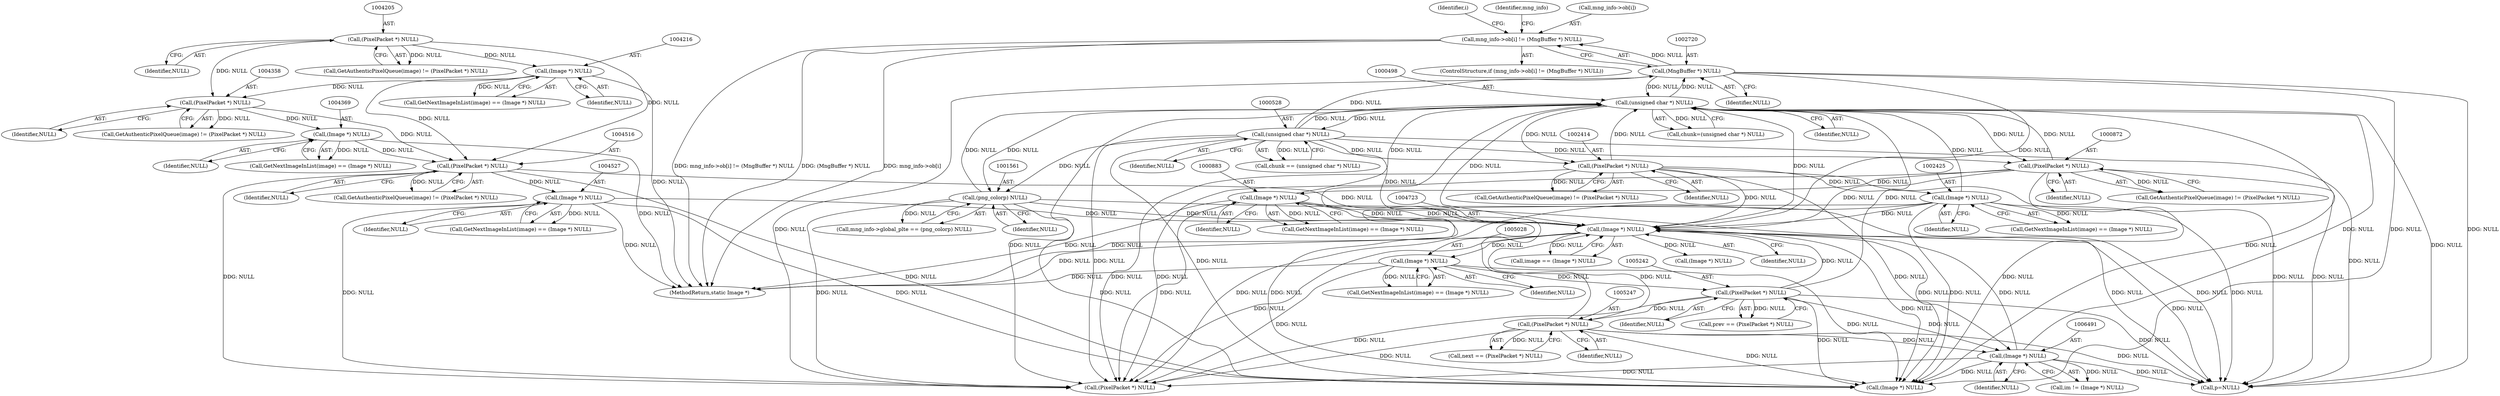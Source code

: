 digraph "0_ImageMagick_9eedb5660f1704cde8e8cd784c5c2a09dd2fd60f_0@array" {
"1002713" [label="(Call,mng_info->ob[i] != (MngBuffer *) NULL)"];
"1002719" [label="(Call,(MngBuffer *) NULL)"];
"1000497" [label="(Call,(unsigned char *) NULL)"];
"1002424" [label="(Call,(Image *) NULL)"];
"1002413" [label="(Call,(PixelPacket *) NULL)"];
"1000527" [label="(Call,(unsigned char *) NULL)"];
"1006490" [label="(Call,(Image *) NULL)"];
"1005241" [label="(Call,(PixelPacket *) NULL)"];
"1005027" [label="(Call,(Image *) NULL)"];
"1004722" [label="(Call,(Image *) NULL)"];
"1000871" [label="(Call,(PixelPacket *) NULL)"];
"1004526" [label="(Call,(Image *) NULL)"];
"1004515" [label="(Call,(PixelPacket *) NULL)"];
"1004204" [label="(Call,(PixelPacket *) NULL)"];
"1004368" [label="(Call,(Image *) NULL)"];
"1004357" [label="(Call,(PixelPacket *) NULL)"];
"1004215" [label="(Call,(Image *) NULL)"];
"1001560" [label="(Call,(png_colorp) NULL)"];
"1005246" [label="(Call,(PixelPacket *) NULL)"];
"1000882" [label="(Call,(Image *) NULL)"];
"1004359" [label="(Identifier,NULL)"];
"1004512" [label="(Call,GetAuthenticPixelQueue(image) != (PixelPacket *) NULL)"];
"1002410" [label="(Call,GetAuthenticPixelQueue(image) != (PixelPacket *) NULL)"];
"1006490" [label="(Call,(Image *) NULL)"];
"1002714" [label="(Call,mng_info->ob[i])"];
"1004206" [label="(Identifier,NULL)"];
"1004215" [label="(Call,(Image *) NULL)"];
"1002719" [label="(Call,(MngBuffer *) NULL)"];
"1000873" [label="(Identifier,NULL)"];
"1005248" [label="(Identifier,NULL)"];
"1002697" [label="(Identifier,i)"];
"1007374" [label="(MethodReturn,static Image *)"];
"1005244" [label="(Call,next == (PixelPacket *) NULL)"];
"1000495" [label="(Call,chunk=(unsigned char *) NULL)"];
"1005246" [label="(Call,(PixelPacket *) NULL)"];
"1000527" [label="(Call,(unsigned char *) NULL)"];
"1005027" [label="(Call,(Image *) NULL)"];
"1000492" [label="(Call,p=NULL)"];
"1004212" [label="(Call,GetNextImageInList(image) == (Image *) NULL)"];
"1004737" [label="(Call,(Image *) NULL)"];
"1004724" [label="(Identifier,NULL)"];
"1002415" [label="(Identifier,NULL)"];
"1002712" [label="(ControlStructure,if (mng_info->ob[i] != (MngBuffer *) NULL))"];
"1004354" [label="(Call,GetAuthenticPixelQueue(image) != (PixelPacket *) NULL)"];
"1004722" [label="(Call,(Image *) NULL)"];
"1005024" [label="(Call,GetNextImageInList(image) == (Image *) NULL)"];
"1006492" [label="(Identifier,NULL)"];
"1005029" [label="(Identifier,NULL)"];
"1002713" [label="(Call,mng_info->ob[i] != (MngBuffer *) NULL)"];
"1000497" [label="(Call,(unsigned char *) NULL)"];
"1001556" [label="(Call,mng_info->global_plte == (png_colorp) NULL)"];
"1002421" [label="(Call,GetNextImageInList(image) == (Image *) NULL)"];
"1004720" [label="(Call,image == (Image *) NULL)"];
"1000529" [label="(Identifier,NULL)"];
"1002424" [label="(Call,(Image *) NULL)"];
"1006841" [label="(Call,(Image *) NULL)"];
"1004204" [label="(Call,(PixelPacket *) NULL)"];
"1004370" [label="(Identifier,NULL)"];
"1004526" [label="(Call,(Image *) NULL)"];
"1004201" [label="(Call,GetAuthenticPixelQueue(image) != (PixelPacket *) NULL)"];
"1004217" [label="(Identifier,NULL)"];
"1001560" [label="(Call,(png_colorp) NULL)"];
"1005239" [label="(Call,prev == (PixelPacket *) NULL)"];
"1000525" [label="(Call,chunk == (unsigned char *) NULL)"];
"1004368" [label="(Call,(Image *) NULL)"];
"1002426" [label="(Identifier,NULL)"];
"1004517" [label="(Identifier,NULL)"];
"1005243" [label="(Identifier,NULL)"];
"1002721" [label="(Identifier,NULL)"];
"1006721" [label="(Call,(PixelPacket *) NULL)"];
"1004365" [label="(Call,GetNextImageInList(image) == (Image *) NULL)"];
"1001562" [label="(Identifier,NULL)"];
"1004515" [label="(Call,(PixelPacket *) NULL)"];
"1000868" [label="(Call,GetAuthenticPixelQueue(image) != (PixelPacket *) NULL)"];
"1002726" [label="(Identifier,mng_info)"];
"1000499" [label="(Identifier,NULL)"];
"1000871" [label="(Call,(PixelPacket *) NULL)"];
"1000884" [label="(Identifier,NULL)"];
"1005241" [label="(Call,(PixelPacket *) NULL)"];
"1000879" [label="(Call,GetNextImageInList(image) == (Image *) NULL)"];
"1004523" [label="(Call,GetNextImageInList(image) == (Image *) NULL)"];
"1002413" [label="(Call,(PixelPacket *) NULL)"];
"1006488" [label="(Call,im != (Image *) NULL)"];
"1000882" [label="(Call,(Image *) NULL)"];
"1004528" [label="(Identifier,NULL)"];
"1004357" [label="(Call,(PixelPacket *) NULL)"];
"1002713" -> "1002712"  [label="AST: "];
"1002713" -> "1002719"  [label="CFG: "];
"1002714" -> "1002713"  [label="AST: "];
"1002719" -> "1002713"  [label="AST: "];
"1002726" -> "1002713"  [label="CFG: "];
"1002697" -> "1002713"  [label="CFG: "];
"1002713" -> "1007374"  [label="DDG: mng_info->ob[i] != (MngBuffer *) NULL"];
"1002713" -> "1007374"  [label="DDG: (MngBuffer *) NULL"];
"1002713" -> "1007374"  [label="DDG: mng_info->ob[i]"];
"1002719" -> "1002713"  [label="DDG: NULL"];
"1002719" -> "1002721"  [label="CFG: "];
"1002720" -> "1002719"  [label="AST: "];
"1002721" -> "1002719"  [label="AST: "];
"1002719" -> "1000492"  [label="DDG: NULL"];
"1002719" -> "1000497"  [label="DDG: NULL"];
"1000497" -> "1002719"  [label="DDG: NULL"];
"1000527" -> "1002719"  [label="DDG: NULL"];
"1002719" -> "1004722"  [label="DDG: NULL"];
"1002719" -> "1006721"  [label="DDG: NULL"];
"1002719" -> "1006841"  [label="DDG: NULL"];
"1000497" -> "1000495"  [label="AST: "];
"1000497" -> "1000499"  [label="CFG: "];
"1000498" -> "1000497"  [label="AST: "];
"1000499" -> "1000497"  [label="AST: "];
"1000495" -> "1000497"  [label="CFG: "];
"1000497" -> "1000492"  [label="DDG: NULL"];
"1000497" -> "1000495"  [label="DDG: NULL"];
"1002424" -> "1000497"  [label="DDG: NULL"];
"1006490" -> "1000497"  [label="DDG: NULL"];
"1000871" -> "1000497"  [label="DDG: NULL"];
"1001560" -> "1000497"  [label="DDG: NULL"];
"1000527" -> "1000497"  [label="DDG: NULL"];
"1005246" -> "1000497"  [label="DDG: NULL"];
"1004722" -> "1000497"  [label="DDG: NULL"];
"1000882" -> "1000497"  [label="DDG: NULL"];
"1002413" -> "1000497"  [label="DDG: NULL"];
"1005241" -> "1000497"  [label="DDG: NULL"];
"1000497" -> "1000527"  [label="DDG: NULL"];
"1000497" -> "1000871"  [label="DDG: NULL"];
"1000497" -> "1001560"  [label="DDG: NULL"];
"1000497" -> "1002413"  [label="DDG: NULL"];
"1000497" -> "1004722"  [label="DDG: NULL"];
"1000497" -> "1006721"  [label="DDG: NULL"];
"1000497" -> "1006841"  [label="DDG: NULL"];
"1002424" -> "1002421"  [label="AST: "];
"1002424" -> "1002426"  [label="CFG: "];
"1002425" -> "1002424"  [label="AST: "];
"1002426" -> "1002424"  [label="AST: "];
"1002421" -> "1002424"  [label="CFG: "];
"1002424" -> "1007374"  [label="DDG: NULL"];
"1002424" -> "1000492"  [label="DDG: NULL"];
"1002424" -> "1002421"  [label="DDG: NULL"];
"1002413" -> "1002424"  [label="DDG: NULL"];
"1002424" -> "1004722"  [label="DDG: NULL"];
"1002424" -> "1006721"  [label="DDG: NULL"];
"1002424" -> "1006841"  [label="DDG: NULL"];
"1002413" -> "1002410"  [label="AST: "];
"1002413" -> "1002415"  [label="CFG: "];
"1002414" -> "1002413"  [label="AST: "];
"1002415" -> "1002413"  [label="AST: "];
"1002410" -> "1002413"  [label="CFG: "];
"1002413" -> "1000492"  [label="DDG: NULL"];
"1002413" -> "1002410"  [label="DDG: NULL"];
"1000527" -> "1002413"  [label="DDG: NULL"];
"1002413" -> "1004722"  [label="DDG: NULL"];
"1002413" -> "1006721"  [label="DDG: NULL"];
"1002413" -> "1006841"  [label="DDG: NULL"];
"1000527" -> "1000525"  [label="AST: "];
"1000527" -> "1000529"  [label="CFG: "];
"1000528" -> "1000527"  [label="AST: "];
"1000529" -> "1000527"  [label="AST: "];
"1000525" -> "1000527"  [label="CFG: "];
"1000527" -> "1000492"  [label="DDG: NULL"];
"1000527" -> "1000525"  [label="DDG: NULL"];
"1000527" -> "1000871"  [label="DDG: NULL"];
"1000527" -> "1001560"  [label="DDG: NULL"];
"1000527" -> "1004722"  [label="DDG: NULL"];
"1000527" -> "1006721"  [label="DDG: NULL"];
"1000527" -> "1006841"  [label="DDG: NULL"];
"1006490" -> "1006488"  [label="AST: "];
"1006490" -> "1006492"  [label="CFG: "];
"1006491" -> "1006490"  [label="AST: "];
"1006492" -> "1006490"  [label="AST: "];
"1006488" -> "1006490"  [label="CFG: "];
"1006490" -> "1000492"  [label="DDG: NULL"];
"1006490" -> "1004722"  [label="DDG: NULL"];
"1006490" -> "1006488"  [label="DDG: NULL"];
"1005241" -> "1006490"  [label="DDG: NULL"];
"1005246" -> "1006490"  [label="DDG: NULL"];
"1004722" -> "1006490"  [label="DDG: NULL"];
"1006490" -> "1006721"  [label="DDG: NULL"];
"1006490" -> "1006841"  [label="DDG: NULL"];
"1005241" -> "1005239"  [label="AST: "];
"1005241" -> "1005243"  [label="CFG: "];
"1005242" -> "1005241"  [label="AST: "];
"1005243" -> "1005241"  [label="AST: "];
"1005239" -> "1005241"  [label="CFG: "];
"1005241" -> "1000492"  [label="DDG: NULL"];
"1005241" -> "1004722"  [label="DDG: NULL"];
"1005241" -> "1005239"  [label="DDG: NULL"];
"1005027" -> "1005241"  [label="DDG: NULL"];
"1005241" -> "1005246"  [label="DDG: NULL"];
"1005241" -> "1006721"  [label="DDG: NULL"];
"1005241" -> "1006841"  [label="DDG: NULL"];
"1005027" -> "1005024"  [label="AST: "];
"1005027" -> "1005029"  [label="CFG: "];
"1005028" -> "1005027"  [label="AST: "];
"1005029" -> "1005027"  [label="AST: "];
"1005024" -> "1005027"  [label="CFG: "];
"1005027" -> "1007374"  [label="DDG: NULL"];
"1005027" -> "1005024"  [label="DDG: NULL"];
"1004722" -> "1005027"  [label="DDG: NULL"];
"1005027" -> "1006721"  [label="DDG: NULL"];
"1005027" -> "1006841"  [label="DDG: NULL"];
"1004722" -> "1004720"  [label="AST: "];
"1004722" -> "1004724"  [label="CFG: "];
"1004723" -> "1004722"  [label="AST: "];
"1004724" -> "1004722"  [label="AST: "];
"1004720" -> "1004722"  [label="CFG: "];
"1004722" -> "1007374"  [label="DDG: NULL"];
"1004722" -> "1000492"  [label="DDG: NULL"];
"1004722" -> "1004720"  [label="DDG: NULL"];
"1000871" -> "1004722"  [label="DDG: NULL"];
"1004526" -> "1004722"  [label="DDG: NULL"];
"1001560" -> "1004722"  [label="DDG: NULL"];
"1005246" -> "1004722"  [label="DDG: NULL"];
"1000882" -> "1004722"  [label="DDG: NULL"];
"1004515" -> "1004722"  [label="DDG: NULL"];
"1004722" -> "1004737"  [label="DDG: NULL"];
"1004722" -> "1006721"  [label="DDG: NULL"];
"1004722" -> "1006841"  [label="DDG: NULL"];
"1000871" -> "1000868"  [label="AST: "];
"1000871" -> "1000873"  [label="CFG: "];
"1000872" -> "1000871"  [label="AST: "];
"1000873" -> "1000871"  [label="AST: "];
"1000868" -> "1000871"  [label="CFG: "];
"1000871" -> "1000492"  [label="DDG: NULL"];
"1000871" -> "1000868"  [label="DDG: NULL"];
"1000871" -> "1000882"  [label="DDG: NULL"];
"1000871" -> "1006721"  [label="DDG: NULL"];
"1000871" -> "1006841"  [label="DDG: NULL"];
"1004526" -> "1004523"  [label="AST: "];
"1004526" -> "1004528"  [label="CFG: "];
"1004527" -> "1004526"  [label="AST: "];
"1004528" -> "1004526"  [label="AST: "];
"1004523" -> "1004526"  [label="CFG: "];
"1004526" -> "1007374"  [label="DDG: NULL"];
"1004526" -> "1004523"  [label="DDG: NULL"];
"1004515" -> "1004526"  [label="DDG: NULL"];
"1004526" -> "1006721"  [label="DDG: NULL"];
"1004526" -> "1006841"  [label="DDG: NULL"];
"1004515" -> "1004512"  [label="AST: "];
"1004515" -> "1004517"  [label="CFG: "];
"1004516" -> "1004515"  [label="AST: "];
"1004517" -> "1004515"  [label="AST: "];
"1004512" -> "1004515"  [label="CFG: "];
"1004515" -> "1004512"  [label="DDG: NULL"];
"1004204" -> "1004515"  [label="DDG: NULL"];
"1004368" -> "1004515"  [label="DDG: NULL"];
"1004215" -> "1004515"  [label="DDG: NULL"];
"1004357" -> "1004515"  [label="DDG: NULL"];
"1004515" -> "1006721"  [label="DDG: NULL"];
"1004515" -> "1006841"  [label="DDG: NULL"];
"1004204" -> "1004201"  [label="AST: "];
"1004204" -> "1004206"  [label="CFG: "];
"1004205" -> "1004204"  [label="AST: "];
"1004206" -> "1004204"  [label="AST: "];
"1004201" -> "1004204"  [label="CFG: "];
"1004204" -> "1004201"  [label="DDG: NULL"];
"1004204" -> "1004215"  [label="DDG: NULL"];
"1004204" -> "1004357"  [label="DDG: NULL"];
"1004368" -> "1004365"  [label="AST: "];
"1004368" -> "1004370"  [label="CFG: "];
"1004369" -> "1004368"  [label="AST: "];
"1004370" -> "1004368"  [label="AST: "];
"1004365" -> "1004368"  [label="CFG: "];
"1004368" -> "1007374"  [label="DDG: NULL"];
"1004368" -> "1004365"  [label="DDG: NULL"];
"1004357" -> "1004368"  [label="DDG: NULL"];
"1004357" -> "1004354"  [label="AST: "];
"1004357" -> "1004359"  [label="CFG: "];
"1004358" -> "1004357"  [label="AST: "];
"1004359" -> "1004357"  [label="AST: "];
"1004354" -> "1004357"  [label="CFG: "];
"1004357" -> "1004354"  [label="DDG: NULL"];
"1004215" -> "1004357"  [label="DDG: NULL"];
"1004215" -> "1004212"  [label="AST: "];
"1004215" -> "1004217"  [label="CFG: "];
"1004216" -> "1004215"  [label="AST: "];
"1004217" -> "1004215"  [label="AST: "];
"1004212" -> "1004215"  [label="CFG: "];
"1004215" -> "1007374"  [label="DDG: NULL"];
"1004215" -> "1004212"  [label="DDG: NULL"];
"1001560" -> "1001556"  [label="AST: "];
"1001560" -> "1001562"  [label="CFG: "];
"1001561" -> "1001560"  [label="AST: "];
"1001562" -> "1001560"  [label="AST: "];
"1001556" -> "1001560"  [label="CFG: "];
"1001560" -> "1000492"  [label="DDG: NULL"];
"1001560" -> "1001556"  [label="DDG: NULL"];
"1001560" -> "1006721"  [label="DDG: NULL"];
"1001560" -> "1006841"  [label="DDG: NULL"];
"1005246" -> "1005244"  [label="AST: "];
"1005246" -> "1005248"  [label="CFG: "];
"1005247" -> "1005246"  [label="AST: "];
"1005248" -> "1005246"  [label="AST: "];
"1005244" -> "1005246"  [label="CFG: "];
"1005246" -> "1000492"  [label="DDG: NULL"];
"1005246" -> "1005244"  [label="DDG: NULL"];
"1005246" -> "1006721"  [label="DDG: NULL"];
"1005246" -> "1006841"  [label="DDG: NULL"];
"1000882" -> "1000879"  [label="AST: "];
"1000882" -> "1000884"  [label="CFG: "];
"1000883" -> "1000882"  [label="AST: "];
"1000884" -> "1000882"  [label="AST: "];
"1000879" -> "1000882"  [label="CFG: "];
"1000882" -> "1007374"  [label="DDG: NULL"];
"1000882" -> "1000492"  [label="DDG: NULL"];
"1000882" -> "1000879"  [label="DDG: NULL"];
"1000882" -> "1006721"  [label="DDG: NULL"];
"1000882" -> "1006841"  [label="DDG: NULL"];
}
